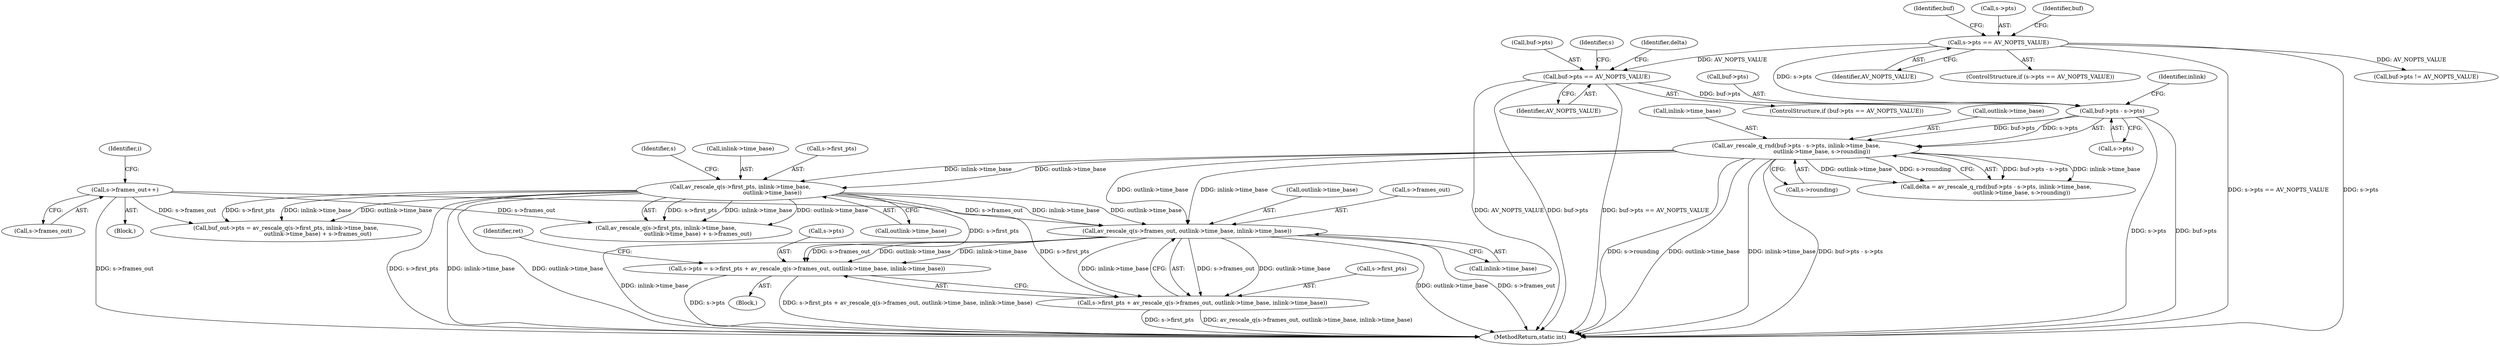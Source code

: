 digraph "0_FFmpeg_cdd5df8189ff1537f7abe8defe971f80602cc2d2@pointer" {
"1000458" [label="(Call,av_rescale_q(s->frames_out, outlink->time_base, inlink->time_base))"];
"1000435" [label="(Call,s->frames_out++)"];
"1000262" [label="(Call,av_rescale_q_rnd(buf->pts - s->pts, inlink->time_base,\n                             outlink->time_base, s->rounding))"];
"1000263" [label="(Call,buf->pts - s->pts)"];
"1000248" [label="(Call,buf->pts == AV_NOPTS_VALUE)"];
"1000138" [label="(Call,s->pts == AV_NOPTS_VALUE)"];
"1000408" [label="(Call,av_rescale_q(s->first_pts, inlink->time_base,\n                                    outlink->time_base))"];
"1000450" [label="(Call,s->pts = s->first_pts + av_rescale_q(s->frames_out, outlink->time_base, inlink->time_base))"];
"1000454" [label="(Call,s->first_pts + av_rescale_q(s->frames_out, outlink->time_base, inlink->time_base))"];
"1000408" [label="(Call,av_rescale_q(s->first_pts, inlink->time_base,\n                                    outlink->time_base))"];
"1000263" [label="(Call,buf->pts - s->pts)"];
"1000264" [label="(Call,buf->pts)"];
"1000455" [label="(Call,s->first_pts)"];
"1000271" [label="(Identifier,inlink)"];
"1000145" [label="(Call,buf->pts != AV_NOPTS_VALUE)"];
"1000339" [label="(Block,)"];
"1000450" [label="(Call,s->pts = s->first_pts + av_rescale_q(s->frames_out, outlink->time_base, inlink->time_base))"];
"1000436" [label="(Call,s->frames_out)"];
"1000262" [label="(Call,av_rescale_q_rnd(buf->pts - s->pts, inlink->time_base,\n                             outlink->time_base, s->rounding))"];
"1000419" [label="(Identifier,s)"];
"1000469" [label="(Identifier,ret)"];
"1000249" [label="(Call,buf->pts)"];
"1000138" [label="(Call,s->pts == AV_NOPTS_VALUE)"];
"1000257" [label="(Identifier,s)"];
"1000412" [label="(Call,inlink->time_base)"];
"1000407" [label="(Call,av_rescale_q(s->first_pts, inlink->time_base,\n                                    outlink->time_base) + s->frames_out)"];
"1000270" [label="(Call,inlink->time_base)"];
"1000435" [label="(Call,s->frames_out++)"];
"1000147" [label="(Identifier,buf)"];
"1000459" [label="(Call,s->frames_out)"];
"1000454" [label="(Call,s->first_pts + av_rescale_q(s->frames_out, outlink->time_base, inlink->time_base))"];
"1000247" [label="(ControlStructure,if (buf->pts == AV_NOPTS_VALUE))"];
"1000139" [label="(Call,s->pts)"];
"1000462" [label="(Call,outlink->time_base)"];
"1000451" [label="(Call,s->pts)"];
"1000276" [label="(Call,s->rounding)"];
"1000261" [label="(Identifier,delta)"];
"1000409" [label="(Call,s->first_pts)"];
"1000260" [label="(Call,delta = av_rescale_q_rnd(buf->pts - s->pts, inlink->time_base,\n                             outlink->time_base, s->rounding))"];
"1000142" [label="(Identifier,AV_NOPTS_VALUE)"];
"1000273" [label="(Call,outlink->time_base)"];
"1000250" [label="(Identifier,buf)"];
"1000248" [label="(Call,buf->pts == AV_NOPTS_VALUE)"];
"1000137" [label="(ControlStructure,if (s->pts == AV_NOPTS_VALUE))"];
"1000470" [label="(MethodReturn,static int)"];
"1000458" [label="(Call,av_rescale_q(s->frames_out, outlink->time_base, inlink->time_base))"];
"1000415" [label="(Call,outlink->time_base)"];
"1000267" [label="(Call,s->pts)"];
"1000252" [label="(Identifier,AV_NOPTS_VALUE)"];
"1000403" [label="(Call,buf_out->pts = av_rescale_q(s->first_pts, inlink->time_base,\n                                    outlink->time_base) + s->frames_out)"];
"1000465" [label="(Call,inlink->time_base)"];
"1000109" [label="(Block,)"];
"1000338" [label="(Identifier,i)"];
"1000458" -> "1000454"  [label="AST: "];
"1000458" -> "1000465"  [label="CFG: "];
"1000459" -> "1000458"  [label="AST: "];
"1000462" -> "1000458"  [label="AST: "];
"1000465" -> "1000458"  [label="AST: "];
"1000454" -> "1000458"  [label="CFG: "];
"1000458" -> "1000470"  [label="DDG: s->frames_out"];
"1000458" -> "1000470"  [label="DDG: inlink->time_base"];
"1000458" -> "1000470"  [label="DDG: outlink->time_base"];
"1000458" -> "1000450"  [label="DDG: s->frames_out"];
"1000458" -> "1000450"  [label="DDG: outlink->time_base"];
"1000458" -> "1000450"  [label="DDG: inlink->time_base"];
"1000458" -> "1000454"  [label="DDG: s->frames_out"];
"1000458" -> "1000454"  [label="DDG: outlink->time_base"];
"1000458" -> "1000454"  [label="DDG: inlink->time_base"];
"1000435" -> "1000458"  [label="DDG: s->frames_out"];
"1000262" -> "1000458"  [label="DDG: outlink->time_base"];
"1000262" -> "1000458"  [label="DDG: inlink->time_base"];
"1000408" -> "1000458"  [label="DDG: outlink->time_base"];
"1000408" -> "1000458"  [label="DDG: inlink->time_base"];
"1000435" -> "1000339"  [label="AST: "];
"1000435" -> "1000436"  [label="CFG: "];
"1000436" -> "1000435"  [label="AST: "];
"1000338" -> "1000435"  [label="CFG: "];
"1000435" -> "1000470"  [label="DDG: s->frames_out"];
"1000435" -> "1000403"  [label="DDG: s->frames_out"];
"1000435" -> "1000407"  [label="DDG: s->frames_out"];
"1000262" -> "1000260"  [label="AST: "];
"1000262" -> "1000276"  [label="CFG: "];
"1000263" -> "1000262"  [label="AST: "];
"1000270" -> "1000262"  [label="AST: "];
"1000273" -> "1000262"  [label="AST: "];
"1000276" -> "1000262"  [label="AST: "];
"1000260" -> "1000262"  [label="CFG: "];
"1000262" -> "1000470"  [label="DDG: buf->pts - s->pts"];
"1000262" -> "1000470"  [label="DDG: s->rounding"];
"1000262" -> "1000470"  [label="DDG: outlink->time_base"];
"1000262" -> "1000470"  [label="DDG: inlink->time_base"];
"1000262" -> "1000260"  [label="DDG: buf->pts - s->pts"];
"1000262" -> "1000260"  [label="DDG: inlink->time_base"];
"1000262" -> "1000260"  [label="DDG: outlink->time_base"];
"1000262" -> "1000260"  [label="DDG: s->rounding"];
"1000263" -> "1000262"  [label="DDG: buf->pts"];
"1000263" -> "1000262"  [label="DDG: s->pts"];
"1000262" -> "1000408"  [label="DDG: inlink->time_base"];
"1000262" -> "1000408"  [label="DDG: outlink->time_base"];
"1000263" -> "1000267"  [label="CFG: "];
"1000264" -> "1000263"  [label="AST: "];
"1000267" -> "1000263"  [label="AST: "];
"1000271" -> "1000263"  [label="CFG: "];
"1000263" -> "1000470"  [label="DDG: s->pts"];
"1000263" -> "1000470"  [label="DDG: buf->pts"];
"1000248" -> "1000263"  [label="DDG: buf->pts"];
"1000138" -> "1000263"  [label="DDG: s->pts"];
"1000248" -> "1000247"  [label="AST: "];
"1000248" -> "1000252"  [label="CFG: "];
"1000249" -> "1000248"  [label="AST: "];
"1000252" -> "1000248"  [label="AST: "];
"1000257" -> "1000248"  [label="CFG: "];
"1000261" -> "1000248"  [label="CFG: "];
"1000248" -> "1000470"  [label="DDG: buf->pts == AV_NOPTS_VALUE"];
"1000248" -> "1000470"  [label="DDG: AV_NOPTS_VALUE"];
"1000248" -> "1000470"  [label="DDG: buf->pts"];
"1000138" -> "1000248"  [label="DDG: AV_NOPTS_VALUE"];
"1000138" -> "1000137"  [label="AST: "];
"1000138" -> "1000142"  [label="CFG: "];
"1000139" -> "1000138"  [label="AST: "];
"1000142" -> "1000138"  [label="AST: "];
"1000147" -> "1000138"  [label="CFG: "];
"1000250" -> "1000138"  [label="CFG: "];
"1000138" -> "1000470"  [label="DDG: s->pts"];
"1000138" -> "1000470"  [label="DDG: s->pts == AV_NOPTS_VALUE"];
"1000138" -> "1000145"  [label="DDG: AV_NOPTS_VALUE"];
"1000408" -> "1000407"  [label="AST: "];
"1000408" -> "1000415"  [label="CFG: "];
"1000409" -> "1000408"  [label="AST: "];
"1000412" -> "1000408"  [label="AST: "];
"1000415" -> "1000408"  [label="AST: "];
"1000419" -> "1000408"  [label="CFG: "];
"1000408" -> "1000470"  [label="DDG: s->first_pts"];
"1000408" -> "1000470"  [label="DDG: inlink->time_base"];
"1000408" -> "1000470"  [label="DDG: outlink->time_base"];
"1000408" -> "1000403"  [label="DDG: s->first_pts"];
"1000408" -> "1000403"  [label="DDG: inlink->time_base"];
"1000408" -> "1000403"  [label="DDG: outlink->time_base"];
"1000408" -> "1000407"  [label="DDG: s->first_pts"];
"1000408" -> "1000407"  [label="DDG: inlink->time_base"];
"1000408" -> "1000407"  [label="DDG: outlink->time_base"];
"1000408" -> "1000450"  [label="DDG: s->first_pts"];
"1000408" -> "1000454"  [label="DDG: s->first_pts"];
"1000450" -> "1000109"  [label="AST: "];
"1000450" -> "1000454"  [label="CFG: "];
"1000451" -> "1000450"  [label="AST: "];
"1000454" -> "1000450"  [label="AST: "];
"1000469" -> "1000450"  [label="CFG: "];
"1000450" -> "1000470"  [label="DDG: s->pts"];
"1000450" -> "1000470"  [label="DDG: s->first_pts + av_rescale_q(s->frames_out, outlink->time_base, inlink->time_base)"];
"1000455" -> "1000454"  [label="AST: "];
"1000454" -> "1000470"  [label="DDG: s->first_pts"];
"1000454" -> "1000470"  [label="DDG: av_rescale_q(s->frames_out, outlink->time_base, inlink->time_base)"];
}
